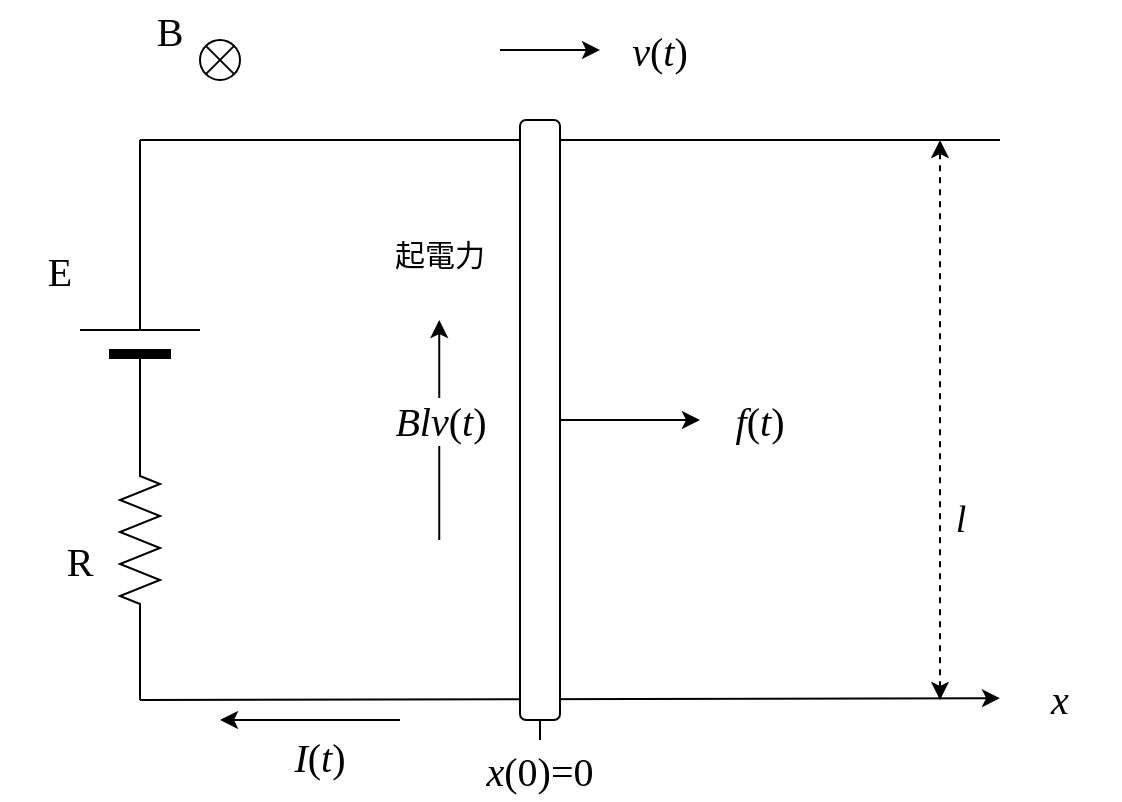 <mxfile scale="2" border="0">
    <diagram id="6mH8XDxopZWVP3XZLOl1" name="Page-1">
        <mxGraphModel dx="504" dy="707" grid="1" gridSize="10" guides="1" tooltips="1" connect="1" arrows="1" fold="1" page="1" pageScale="1" pageWidth="1169" pageHeight="827" math="0" shadow="0">
            <root>
                <mxCell id="0"/>
                <mxCell id="1" parent="0"/>
                <mxCell id="10" value="" style="endArrow=classic;html=1;fontFamily=Times New Roman;fontSize=20;" parent="1" target="11" edge="1">
                    <mxGeometry width="50" height="50" relative="1" as="geometry">
                        <mxPoint x="80" y="400" as="sourcePoint"/>
                        <mxPoint x="480" y="400" as="targetPoint"/>
                    </mxGeometry>
                </mxCell>
                <mxCell id="5" value="" style="endArrow=none;html=1;" parent="1" edge="1">
                    <mxGeometry width="50" height="50" relative="1" as="geometry">
                        <mxPoint x="510" y="120" as="sourcePoint"/>
                        <mxPoint x="80" y="120" as="targetPoint"/>
                    </mxGeometry>
                </mxCell>
                <mxCell id="2" value="" style="verticalLabelPosition=bottom;shadow=0;dashed=0;align=center;fillColor=#000000;html=1;verticalAlign=top;strokeWidth=1;shape=mxgraph.electrical.miscellaneous.monocell_battery;rotation=-90;" parent="1" vertex="1">
                    <mxGeometry x="30" y="190" width="100" height="60" as="geometry"/>
                </mxCell>
                <mxCell id="3" value="" style="rounded=1;whiteSpace=wrap;html=1;" parent="1" vertex="1">
                    <mxGeometry x="270" y="110" width="20" height="300" as="geometry"/>
                </mxCell>
                <mxCell id="11" value="&lt;i&gt;x&lt;/i&gt;" style="text;html=1;strokeColor=none;fillColor=none;align=center;verticalAlign=middle;whiteSpace=wrap;rounded=0;fontFamily=Times New Roman;fontSize=20;" parent="1" vertex="1">
                    <mxGeometry x="510" y="384" width="60" height="30" as="geometry"/>
                </mxCell>
                <mxCell id="12" value="&lt;i&gt;x&lt;/i&gt;(0)=0" style="text;html=1;strokeColor=none;fillColor=none;align=center;verticalAlign=middle;whiteSpace=wrap;rounded=0;fontFamily=Times New Roman;fontSize=20;" parent="1" vertex="1">
                    <mxGeometry x="250" y="420" width="60" height="30" as="geometry"/>
                </mxCell>
                <mxCell id="13" value="" style="endArrow=none;html=1;fontFamily=Times New Roman;fontSize=20;entryX=0.5;entryY=0;entryDx=0;entryDy=0;" parent="1" source="3" target="12" edge="1">
                    <mxGeometry width="50" height="50" relative="1" as="geometry">
                        <mxPoint x="300" y="300" as="sourcePoint"/>
                        <mxPoint x="350" y="250" as="targetPoint"/>
                    </mxGeometry>
                </mxCell>
                <mxCell id="14" value="E" style="text;html=1;strokeColor=none;fillColor=none;align=center;verticalAlign=middle;whiteSpace=wrap;rounded=0;fontFamily=Times New Roman;fontSize=20;" parent="1" vertex="1">
                    <mxGeometry x="10" y="170" width="60" height="30" as="geometry"/>
                </mxCell>
                <mxCell id="15" value="R" style="text;html=1;strokeColor=none;fillColor=none;align=center;verticalAlign=middle;whiteSpace=wrap;rounded=0;fontFamily=Times New Roman;fontSize=20;" parent="1" vertex="1">
                    <mxGeometry x="20" y="315" width="60" height="30" as="geometry"/>
                </mxCell>
                <mxCell id="18" value="B" style="text;html=1;strokeColor=none;fillColor=none;align=center;verticalAlign=middle;whiteSpace=wrap;rounded=0;fontFamily=Times New Roman;fontSize=20;" parent="1" vertex="1">
                    <mxGeometry x="80" y="50" width="30" height="30" as="geometry"/>
                </mxCell>
                <mxCell id="20" value="" style="pointerEvents=1;verticalLabelPosition=bottom;shadow=0;dashed=0;align=center;html=1;verticalAlign=top;shape=mxgraph.electrical.resistors.resistor_2;fontFamily=Times New Roman;fontSize=20;fillColor=#000000;rotation=-90;" parent="1" vertex="1">
                    <mxGeometry x="30" y="310" width="100" height="20" as="geometry"/>
                </mxCell>
                <mxCell id="23" value="" style="endArrow=none;html=1;fontFamily=Times New Roman;fontSize=20;exitX=0;exitY=0.5;exitDx=0;exitDy=0;exitPerimeter=0;" parent="1" source="20" edge="1">
                    <mxGeometry width="50" height="50" relative="1" as="geometry">
                        <mxPoint x="90" y="270" as="sourcePoint"/>
                        <mxPoint x="80" y="400" as="targetPoint"/>
                    </mxGeometry>
                </mxCell>
                <mxCell id="24" value="" style="endArrow=classic;html=1;fontFamily=Times New Roman;fontSize=20;" parent="1" target="25" edge="1">
                    <mxGeometry width="50" height="50" relative="1" as="geometry">
                        <mxPoint x="260" y="75" as="sourcePoint"/>
                        <mxPoint x="320" y="75" as="targetPoint"/>
                    </mxGeometry>
                </mxCell>
                <mxCell id="25" value="&lt;i&gt;v&lt;/i&gt;(&lt;i&gt;t&lt;/i&gt;)" style="text;html=1;strokeColor=none;fillColor=none;align=center;verticalAlign=middle;whiteSpace=wrap;rounded=0;fontFamily=Times New Roman;fontSize=20;" parent="1" vertex="1">
                    <mxGeometry x="310" y="60" width="60" height="30" as="geometry"/>
                </mxCell>
                <mxCell id="26" value="" style="endArrow=classic;html=1;fontFamily=Times New Roman;fontSize=20;" parent="1" edge="1">
                    <mxGeometry width="50" height="50" relative="1" as="geometry">
                        <mxPoint x="229.62" y="320" as="sourcePoint"/>
                        <mxPoint x="229.62" y="210" as="targetPoint"/>
                        <Array as="points">
                            <mxPoint x="229.62" y="235"/>
                        </Array>
                    </mxGeometry>
                </mxCell>
                <mxCell id="27" value="&lt;i&gt;Blv&lt;/i&gt;(&lt;i&gt;t&lt;/i&gt;)" style="edgeLabel;html=1;align=center;verticalAlign=middle;resizable=0;points=[];fontSize=20;fontFamily=Times New Roman;" parent="26" vertex="1" connectable="0">
                    <mxGeometry x="-0.365" y="-2" relative="1" as="geometry">
                        <mxPoint x="-2" y="-25" as="offset"/>
                    </mxGeometry>
                </mxCell>
                <mxCell id="28" value="&lt;font style=&quot;font-size: 15px&quot;&gt;起電力&lt;/font&gt;" style="text;html=1;strokeColor=none;fillColor=none;align=center;verticalAlign=middle;whiteSpace=wrap;rounded=0;fontFamily=Times New Roman;fontSize=20;" parent="1" vertex="1">
                    <mxGeometry x="200" y="160" width="60" height="30" as="geometry"/>
                </mxCell>
                <mxCell id="29" value="" style="endArrow=classic;startArrow=classic;html=1;fontFamily=Times New Roman;fontSize=15;dashed=1;" parent="1" edge="1">
                    <mxGeometry width="50" height="50" relative="1" as="geometry">
                        <mxPoint x="480" y="400" as="sourcePoint"/>
                        <mxPoint x="480" y="120" as="targetPoint"/>
                    </mxGeometry>
                </mxCell>
                <mxCell id="30" value="&lt;i&gt;&lt;font style=&quot;font-size: 19px&quot;&gt;l&lt;/font&gt;&lt;/i&gt;" style="edgeLabel;html=1;align=center;verticalAlign=middle;resizable=0;points=[];fontSize=15;fontFamily=Times New Roman;" parent="29" vertex="1" connectable="0">
                    <mxGeometry x="0.135" y="-2" relative="1" as="geometry">
                        <mxPoint x="8" y="69" as="offset"/>
                    </mxGeometry>
                </mxCell>
                <mxCell id="31" value="" style="group" parent="1" vertex="1" connectable="0">
                    <mxGeometry x="100" y="60" width="40" height="40" as="geometry"/>
                </mxCell>
                <mxCell id="16" value="" style="ellipse;whiteSpace=wrap;html=1;aspect=fixed;fontFamily=Times New Roman;fontSize=20;" parent="31" vertex="1">
                    <mxGeometry x="10" y="10" width="20" height="20" as="geometry"/>
                </mxCell>
                <mxCell id="33" value="" style="endArrow=none;html=1;fontFamily=Times New Roman;fontSize=19;exitX=0;exitY=0;exitDx=0;exitDy=0;entryX=1;entryY=1;entryDx=0;entryDy=0;" parent="31" source="16" target="16" edge="1">
                    <mxGeometry width="50" height="50" relative="1" as="geometry">
                        <mxPoint x="-10" y="130" as="sourcePoint"/>
                        <mxPoint x="40" y="80" as="targetPoint"/>
                    </mxGeometry>
                </mxCell>
                <mxCell id="34" value="" style="endArrow=none;html=1;fontFamily=Times New Roman;fontSize=19;exitX=1;exitY=0;exitDx=0;exitDy=0;entryX=0;entryY=1;entryDx=0;entryDy=0;" parent="31" source="16" target="16" edge="1">
                    <mxGeometry width="50" height="50" relative="1" as="geometry">
                        <mxPoint x="115.858" y="75.858" as="sourcePoint"/>
                        <mxPoint x="144.142" y="104.142" as="targetPoint"/>
                    </mxGeometry>
                </mxCell>
                <mxCell id="35" value="" style="endArrow=none;html=1;fontFamily=Times New Roman;fontSize=19;exitX=1;exitY=0.5;exitDx=0;exitDy=0;exitPerimeter=0;" parent="1" source="2" edge="1">
                    <mxGeometry width="50" height="50" relative="1" as="geometry">
                        <mxPoint x="80" y="280" as="sourcePoint"/>
                        <mxPoint x="80" y="120" as="targetPoint"/>
                    </mxGeometry>
                </mxCell>
                <mxCell id="36" value="" style="endArrow=classic;html=1;fontFamily=Times New Roman;fontSize=20;exitX=1;exitY=0.5;exitDx=0;exitDy=0;" edge="1" parent="1" source="3" target="37">
                    <mxGeometry width="50" height="50" relative="1" as="geometry">
                        <mxPoint x="270" y="85" as="sourcePoint"/>
                        <mxPoint x="390" y="260" as="targetPoint"/>
                    </mxGeometry>
                </mxCell>
                <mxCell id="37" value="&lt;font face=&quot;Times New Roman&quot; style=&quot;font-size: 20px&quot;&gt;&lt;i&gt;f&lt;/i&gt;(&lt;i&gt;t&lt;/i&gt;)&lt;/font&gt;" style="text;html=1;strokeColor=none;fillColor=none;align=center;verticalAlign=middle;whiteSpace=wrap;rounded=0;" vertex="1" parent="1">
                    <mxGeometry x="360" y="245" width="60" height="30" as="geometry"/>
                </mxCell>
                <mxCell id="38" value="" style="endArrow=classic;html=1;fontFamily=Times New Roman;fontSize=20;" edge="1" parent="1">
                    <mxGeometry width="50" height="50" relative="1" as="geometry">
                        <mxPoint x="210" y="410" as="sourcePoint"/>
                        <mxPoint x="120" y="410" as="targetPoint"/>
                    </mxGeometry>
                </mxCell>
                <mxCell id="39" value="&lt;i&gt;I&lt;/i&gt;(&lt;i&gt;t&lt;/i&gt;)" style="text;html=1;strokeColor=none;fillColor=none;align=center;verticalAlign=middle;whiteSpace=wrap;rounded=0;fontFamily=Times New Roman;fontSize=20;" vertex="1" parent="1">
                    <mxGeometry x="140" y="413" width="60" height="30" as="geometry"/>
                </mxCell>
            </root>
        </mxGraphModel>
    </diagram>
</mxfile>